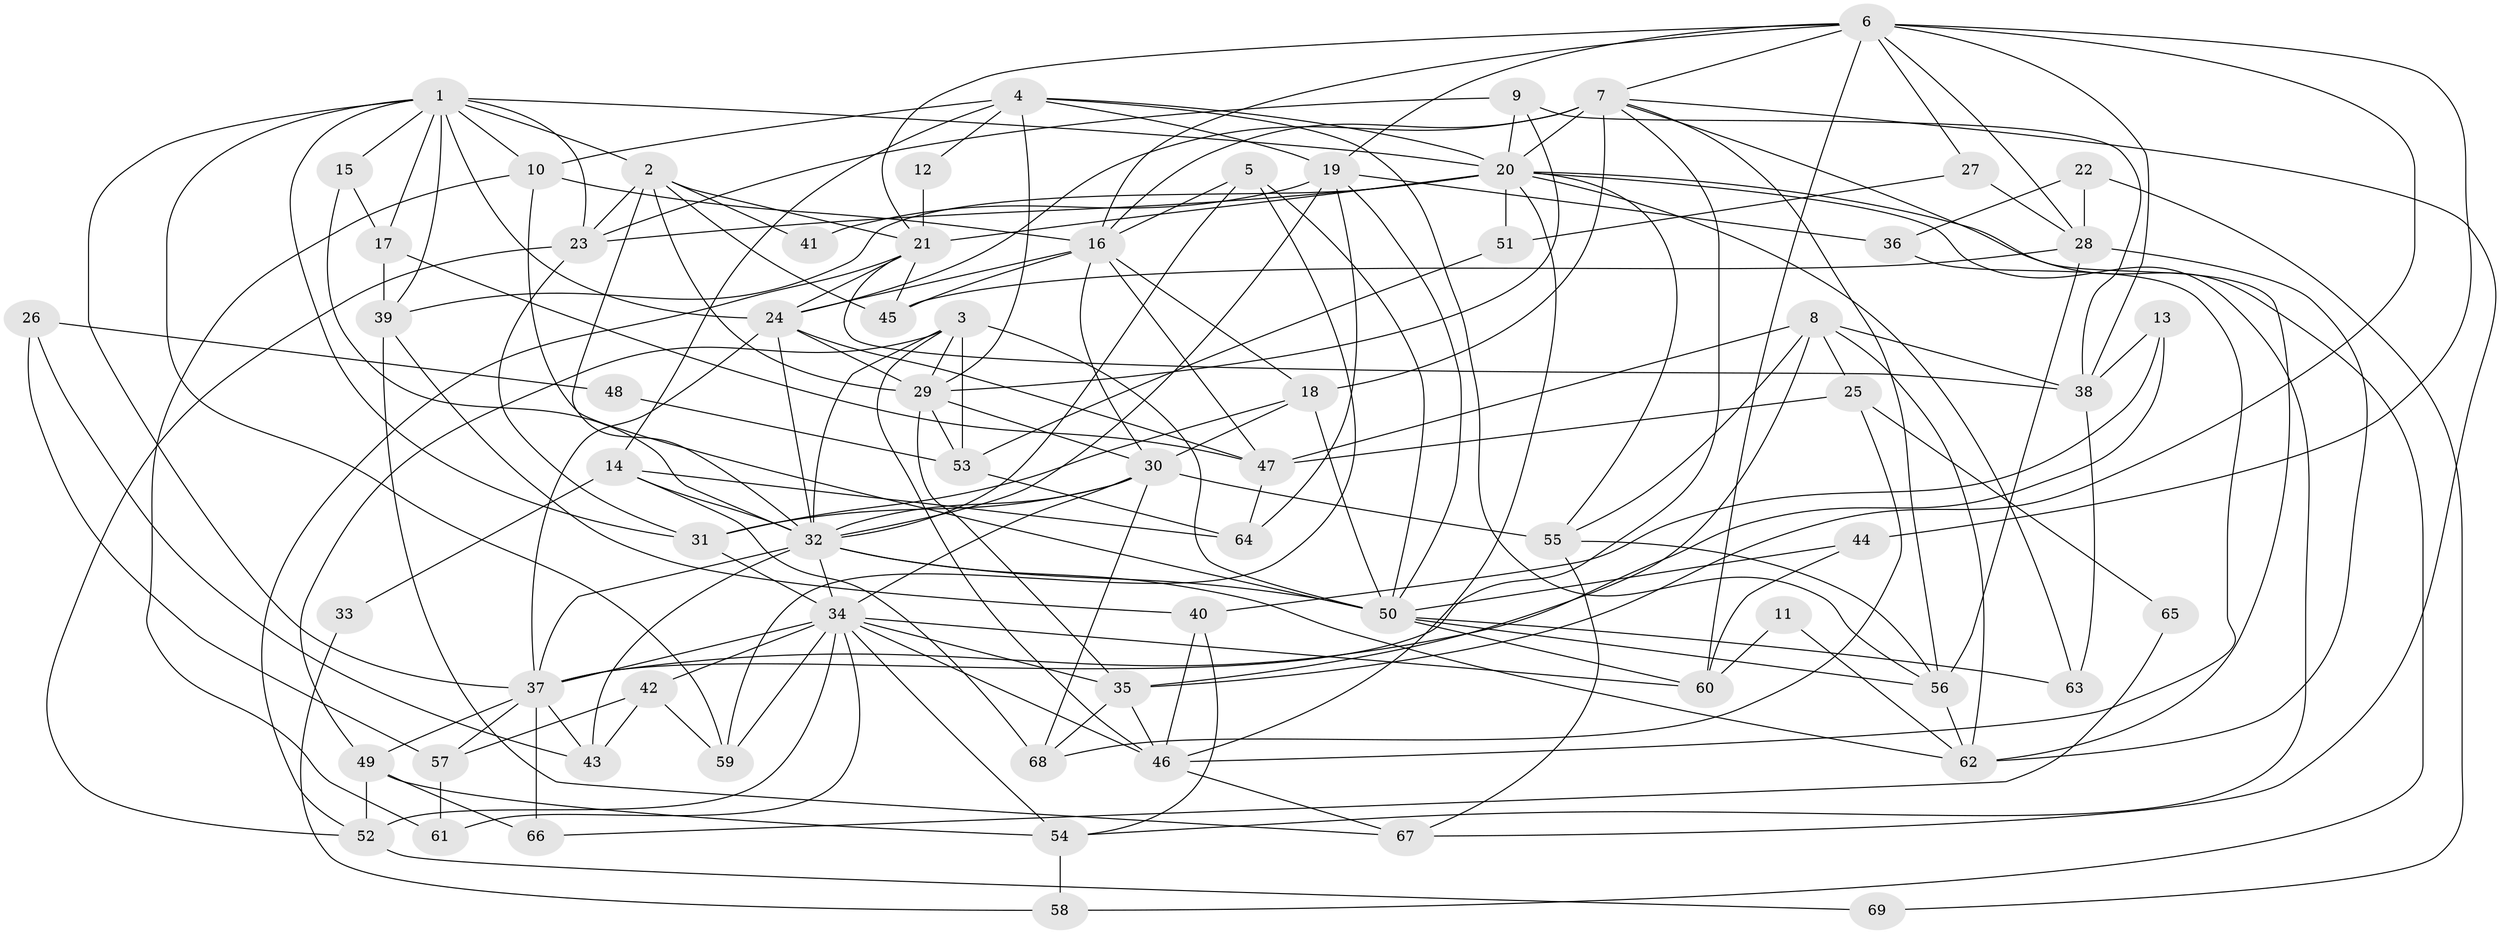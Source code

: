 // original degree distribution, {4: 0.31386861313868614, 3: 0.2846715328467153, 5: 0.15328467153284672, 2: 0.10948905109489052, 6: 0.08759124087591241, 7: 0.0364963503649635, 8: 0.0072992700729927005, 9: 0.0072992700729927005}
// Generated by graph-tools (version 1.1) at 2025/36/03/09/25 02:36:13]
// undirected, 69 vertices, 184 edges
graph export_dot {
graph [start="1"]
  node [color=gray90,style=filled];
  1;
  2;
  3;
  4;
  5;
  6;
  7;
  8;
  9;
  10;
  11;
  12;
  13;
  14;
  15;
  16;
  17;
  18;
  19;
  20;
  21;
  22;
  23;
  24;
  25;
  26;
  27;
  28;
  29;
  30;
  31;
  32;
  33;
  34;
  35;
  36;
  37;
  38;
  39;
  40;
  41;
  42;
  43;
  44;
  45;
  46;
  47;
  48;
  49;
  50;
  51;
  52;
  53;
  54;
  55;
  56;
  57;
  58;
  59;
  60;
  61;
  62;
  63;
  64;
  65;
  66;
  67;
  68;
  69;
  1 -- 2 [weight=1.0];
  1 -- 10 [weight=1.0];
  1 -- 15 [weight=2.0];
  1 -- 17 [weight=1.0];
  1 -- 20 [weight=1.0];
  1 -- 23 [weight=2.0];
  1 -- 24 [weight=1.0];
  1 -- 31 [weight=1.0];
  1 -- 37 [weight=1.0];
  1 -- 39 [weight=1.0];
  1 -- 59 [weight=1.0];
  2 -- 21 [weight=1.0];
  2 -- 23 [weight=1.0];
  2 -- 29 [weight=2.0];
  2 -- 32 [weight=1.0];
  2 -- 41 [weight=1.0];
  2 -- 45 [weight=1.0];
  3 -- 29 [weight=1.0];
  3 -- 32 [weight=2.0];
  3 -- 46 [weight=1.0];
  3 -- 49 [weight=1.0];
  3 -- 50 [weight=1.0];
  3 -- 53 [weight=1.0];
  4 -- 10 [weight=1.0];
  4 -- 12 [weight=1.0];
  4 -- 14 [weight=2.0];
  4 -- 19 [weight=1.0];
  4 -- 20 [weight=1.0];
  4 -- 29 [weight=2.0];
  4 -- 56 [weight=1.0];
  5 -- 16 [weight=1.0];
  5 -- 32 [weight=1.0];
  5 -- 50 [weight=1.0];
  5 -- 59 [weight=1.0];
  6 -- 7 [weight=1.0];
  6 -- 16 [weight=1.0];
  6 -- 19 [weight=1.0];
  6 -- 21 [weight=1.0];
  6 -- 27 [weight=1.0];
  6 -- 28 [weight=1.0];
  6 -- 35 [weight=1.0];
  6 -- 38 [weight=1.0];
  6 -- 44 [weight=1.0];
  6 -- 60 [weight=1.0];
  7 -- 16 [weight=2.0];
  7 -- 18 [weight=1.0];
  7 -- 20 [weight=2.0];
  7 -- 24 [weight=1.0];
  7 -- 37 [weight=1.0];
  7 -- 56 [weight=1.0];
  7 -- 62 [weight=1.0];
  7 -- 67 [weight=1.0];
  8 -- 25 [weight=1.0];
  8 -- 35 [weight=1.0];
  8 -- 38 [weight=2.0];
  8 -- 47 [weight=1.0];
  8 -- 55 [weight=1.0];
  8 -- 62 [weight=1.0];
  9 -- 20 [weight=1.0];
  9 -- 23 [weight=1.0];
  9 -- 29 [weight=1.0];
  9 -- 38 [weight=1.0];
  10 -- 16 [weight=2.0];
  10 -- 50 [weight=1.0];
  10 -- 61 [weight=1.0];
  11 -- 60 [weight=1.0];
  11 -- 62 [weight=1.0];
  12 -- 21 [weight=1.0];
  13 -- 37 [weight=1.0];
  13 -- 38 [weight=1.0];
  13 -- 40 [weight=1.0];
  14 -- 32 [weight=1.0];
  14 -- 33 [weight=1.0];
  14 -- 64 [weight=1.0];
  14 -- 68 [weight=1.0];
  15 -- 17 [weight=1.0];
  15 -- 32 [weight=1.0];
  16 -- 18 [weight=1.0];
  16 -- 24 [weight=1.0];
  16 -- 30 [weight=1.0];
  16 -- 45 [weight=1.0];
  16 -- 47 [weight=1.0];
  17 -- 39 [weight=1.0];
  17 -- 47 [weight=1.0];
  18 -- 30 [weight=1.0];
  18 -- 31 [weight=1.0];
  18 -- 50 [weight=1.0];
  19 -- 32 [weight=1.0];
  19 -- 36 [weight=1.0];
  19 -- 41 [weight=1.0];
  19 -- 50 [weight=1.0];
  19 -- 64 [weight=1.0];
  20 -- 21 [weight=1.0];
  20 -- 23 [weight=1.0];
  20 -- 39 [weight=1.0];
  20 -- 46 [weight=1.0];
  20 -- 51 [weight=2.0];
  20 -- 54 [weight=1.0];
  20 -- 55 [weight=1.0];
  20 -- 58 [weight=1.0];
  20 -- 63 [weight=1.0];
  21 -- 24 [weight=1.0];
  21 -- 38 [weight=1.0];
  21 -- 45 [weight=1.0];
  21 -- 52 [weight=1.0];
  22 -- 28 [weight=1.0];
  22 -- 36 [weight=1.0];
  22 -- 69 [weight=1.0];
  23 -- 31 [weight=1.0];
  23 -- 52 [weight=1.0];
  24 -- 29 [weight=1.0];
  24 -- 32 [weight=1.0];
  24 -- 37 [weight=1.0];
  24 -- 47 [weight=1.0];
  25 -- 47 [weight=1.0];
  25 -- 65 [weight=1.0];
  25 -- 68 [weight=1.0];
  26 -- 43 [weight=1.0];
  26 -- 48 [weight=1.0];
  26 -- 57 [weight=1.0];
  27 -- 28 [weight=1.0];
  27 -- 51 [weight=1.0];
  28 -- 45 [weight=1.0];
  28 -- 56 [weight=1.0];
  28 -- 62 [weight=1.0];
  29 -- 30 [weight=2.0];
  29 -- 35 [weight=1.0];
  29 -- 53 [weight=1.0];
  30 -- 31 [weight=1.0];
  30 -- 32 [weight=2.0];
  30 -- 34 [weight=1.0];
  30 -- 55 [weight=1.0];
  30 -- 68 [weight=1.0];
  31 -- 34 [weight=1.0];
  32 -- 34 [weight=1.0];
  32 -- 37 [weight=1.0];
  32 -- 43 [weight=1.0];
  32 -- 50 [weight=2.0];
  32 -- 62 [weight=1.0];
  33 -- 58 [weight=1.0];
  34 -- 35 [weight=1.0];
  34 -- 37 [weight=1.0];
  34 -- 42 [weight=1.0];
  34 -- 46 [weight=1.0];
  34 -- 52 [weight=1.0];
  34 -- 54 [weight=1.0];
  34 -- 59 [weight=1.0];
  34 -- 60 [weight=1.0];
  34 -- 61 [weight=1.0];
  35 -- 46 [weight=1.0];
  35 -- 68 [weight=1.0];
  36 -- 46 [weight=1.0];
  37 -- 43 [weight=1.0];
  37 -- 49 [weight=1.0];
  37 -- 57 [weight=1.0];
  37 -- 66 [weight=1.0];
  38 -- 63 [weight=1.0];
  39 -- 40 [weight=1.0];
  39 -- 67 [weight=1.0];
  40 -- 46 [weight=1.0];
  40 -- 54 [weight=1.0];
  42 -- 43 [weight=1.0];
  42 -- 57 [weight=1.0];
  42 -- 59 [weight=1.0];
  44 -- 50 [weight=1.0];
  44 -- 60 [weight=1.0];
  46 -- 67 [weight=1.0];
  47 -- 64 [weight=1.0];
  48 -- 53 [weight=1.0];
  49 -- 52 [weight=1.0];
  49 -- 54 [weight=1.0];
  49 -- 66 [weight=1.0];
  50 -- 56 [weight=1.0];
  50 -- 60 [weight=2.0];
  50 -- 63 [weight=1.0];
  51 -- 53 [weight=1.0];
  52 -- 69 [weight=1.0];
  53 -- 64 [weight=1.0];
  54 -- 58 [weight=1.0];
  55 -- 56 [weight=1.0];
  55 -- 67 [weight=1.0];
  56 -- 62 [weight=1.0];
  57 -- 61 [weight=1.0];
  65 -- 66 [weight=1.0];
}

